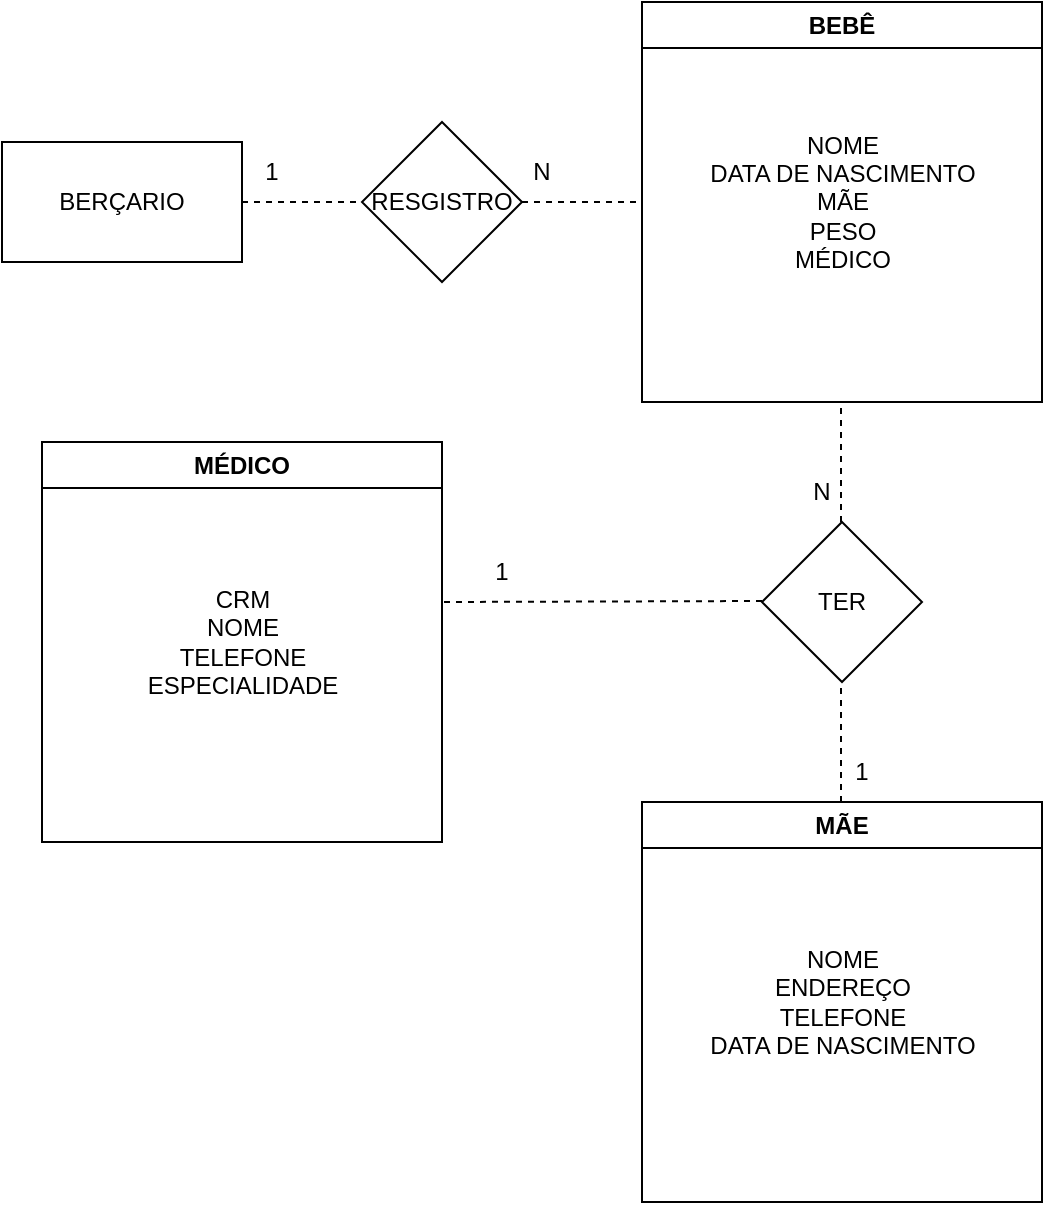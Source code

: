 <mxfile version="21.6.9" type="github">
  <diagram id="R2lEEEUBdFMjLlhIrx00" name="Page-1">
    <mxGraphModel dx="1434" dy="790" grid="1" gridSize="10" guides="1" tooltips="1" connect="1" arrows="1" fold="1" page="1" pageScale="1" pageWidth="850" pageHeight="1100" math="0" shadow="0" extFonts="Permanent Marker^https://fonts.googleapis.com/css?family=Permanent+Marker">
      <root>
        <mxCell id="0" />
        <mxCell id="1" parent="0" />
        <mxCell id="KGDWBnh8bBXRwuSlFcBu-1" value="BERÇARIO" style="rounded=0;whiteSpace=wrap;html=1;" vertex="1" parent="1">
          <mxGeometry x="290" y="180" width="120" height="60" as="geometry" />
        </mxCell>
        <mxCell id="KGDWBnh8bBXRwuSlFcBu-3" value="RESGISTRO" style="rhombus;whiteSpace=wrap;html=1;" vertex="1" parent="1">
          <mxGeometry x="470" y="170" width="80" height="80" as="geometry" />
        </mxCell>
        <mxCell id="KGDWBnh8bBXRwuSlFcBu-4" value="1" style="text;html=1;strokeColor=none;fillColor=none;align=center;verticalAlign=middle;whiteSpace=wrap;rounded=0;" vertex="1" parent="1">
          <mxGeometry x="395" y="180" width="60" height="30" as="geometry" />
        </mxCell>
        <mxCell id="KGDWBnh8bBXRwuSlFcBu-5" value="" style="endArrow=none;dashed=1;html=1;rounded=0;" edge="1" parent="1">
          <mxGeometry width="50" height="50" relative="1" as="geometry">
            <mxPoint x="550" y="210" as="sourcePoint" />
            <mxPoint x="610" y="210" as="targetPoint" />
          </mxGeometry>
        </mxCell>
        <mxCell id="KGDWBnh8bBXRwuSlFcBu-6" value="" style="endArrow=none;dashed=1;html=1;rounded=0;" edge="1" parent="1">
          <mxGeometry width="50" height="50" relative="1" as="geometry">
            <mxPoint x="410" y="210" as="sourcePoint" />
            <mxPoint x="470" y="210" as="targetPoint" />
          </mxGeometry>
        </mxCell>
        <mxCell id="KGDWBnh8bBXRwuSlFcBu-7" value="N" style="text;html=1;strokeColor=none;fillColor=none;align=center;verticalAlign=middle;whiteSpace=wrap;rounded=0;" vertex="1" parent="1">
          <mxGeometry x="530" y="180" width="60" height="30" as="geometry" />
        </mxCell>
        <mxCell id="KGDWBnh8bBXRwuSlFcBu-8" value="BEBÊ" style="swimlane;whiteSpace=wrap;html=1;" vertex="1" parent="1">
          <mxGeometry x="610" y="110" width="200" height="200" as="geometry" />
        </mxCell>
        <mxCell id="KGDWBnh8bBXRwuSlFcBu-9" value="NOME&lt;br&gt;DATA DE NASCIMENTO&lt;br&gt;MÃE&lt;br&gt;PESO&lt;br&gt;MÉDICO" style="text;html=1;align=center;verticalAlign=middle;resizable=0;points=[];autosize=1;strokeColor=none;fillColor=none;" vertex="1" parent="KGDWBnh8bBXRwuSlFcBu-8">
          <mxGeometry x="20" y="55" width="160" height="90" as="geometry" />
        </mxCell>
        <mxCell id="KGDWBnh8bBXRwuSlFcBu-10" value="" style="endArrow=none;dashed=1;html=1;rounded=0;" edge="1" parent="1">
          <mxGeometry width="50" height="50" relative="1" as="geometry">
            <mxPoint x="709.5" y="370" as="sourcePoint" />
            <mxPoint x="709.5" y="310" as="targetPoint" />
          </mxGeometry>
        </mxCell>
        <mxCell id="KGDWBnh8bBXRwuSlFcBu-11" value="TER" style="rhombus;whiteSpace=wrap;html=1;" vertex="1" parent="1">
          <mxGeometry x="670" y="370" width="80" height="80" as="geometry" />
        </mxCell>
        <mxCell id="KGDWBnh8bBXRwuSlFcBu-12" value="N" style="text;html=1;strokeColor=none;fillColor=none;align=center;verticalAlign=middle;whiteSpace=wrap;rounded=0;" vertex="1" parent="1">
          <mxGeometry x="670" y="340" width="60" height="30" as="geometry" />
        </mxCell>
        <mxCell id="KGDWBnh8bBXRwuSlFcBu-13" value="" style="endArrow=none;dashed=1;html=1;rounded=0;" edge="1" parent="1">
          <mxGeometry width="50" height="50" relative="1" as="geometry">
            <mxPoint x="709.5" y="510" as="sourcePoint" />
            <mxPoint x="709.5" y="450" as="targetPoint" />
          </mxGeometry>
        </mxCell>
        <mxCell id="KGDWBnh8bBXRwuSlFcBu-14" value="MÃE" style="swimlane;whiteSpace=wrap;html=1;startSize=23;" vertex="1" parent="1">
          <mxGeometry x="610" y="510" width="200" height="200" as="geometry" />
        </mxCell>
        <mxCell id="KGDWBnh8bBXRwuSlFcBu-15" value="NOME&lt;br&gt;ENDEREÇO&lt;br&gt;TELEFONE&lt;br&gt;DATA DE NASCIMENTO" style="text;html=1;align=center;verticalAlign=middle;resizable=0;points=[];autosize=1;strokeColor=none;fillColor=none;" vertex="1" parent="KGDWBnh8bBXRwuSlFcBu-14">
          <mxGeometry x="20" y="65" width="160" height="70" as="geometry" />
        </mxCell>
        <mxCell id="KGDWBnh8bBXRwuSlFcBu-16" value="1" style="text;html=1;strokeColor=none;fillColor=none;align=center;verticalAlign=middle;whiteSpace=wrap;rounded=0;" vertex="1" parent="1">
          <mxGeometry x="690" y="480" width="60" height="30" as="geometry" />
        </mxCell>
        <mxCell id="KGDWBnh8bBXRwuSlFcBu-17" value="" style="endArrow=none;dashed=1;html=1;rounded=0;" edge="1" parent="1">
          <mxGeometry width="50" height="50" relative="1" as="geometry">
            <mxPoint x="670" y="409.5" as="sourcePoint" />
            <mxPoint x="510" y="410" as="targetPoint" />
          </mxGeometry>
        </mxCell>
        <mxCell id="KGDWBnh8bBXRwuSlFcBu-18" value="MÉDICO" style="swimlane;whiteSpace=wrap;html=1;" vertex="1" parent="1">
          <mxGeometry x="310" y="330" width="200" height="200" as="geometry" />
        </mxCell>
        <mxCell id="KGDWBnh8bBXRwuSlFcBu-19" value="CRM&lt;br&gt;NOME&lt;br&gt;TELEFONE&lt;br&gt;ESPECIALIDADE" style="text;html=1;align=center;verticalAlign=middle;resizable=0;points=[];autosize=1;strokeColor=none;fillColor=none;" vertex="1" parent="KGDWBnh8bBXRwuSlFcBu-18">
          <mxGeometry x="40" y="65" width="120" height="70" as="geometry" />
        </mxCell>
        <mxCell id="KGDWBnh8bBXRwuSlFcBu-20" value="1" style="text;html=1;strokeColor=none;fillColor=none;align=center;verticalAlign=middle;whiteSpace=wrap;rounded=0;" vertex="1" parent="1">
          <mxGeometry x="510" y="380" width="60" height="30" as="geometry" />
        </mxCell>
      </root>
    </mxGraphModel>
  </diagram>
</mxfile>
